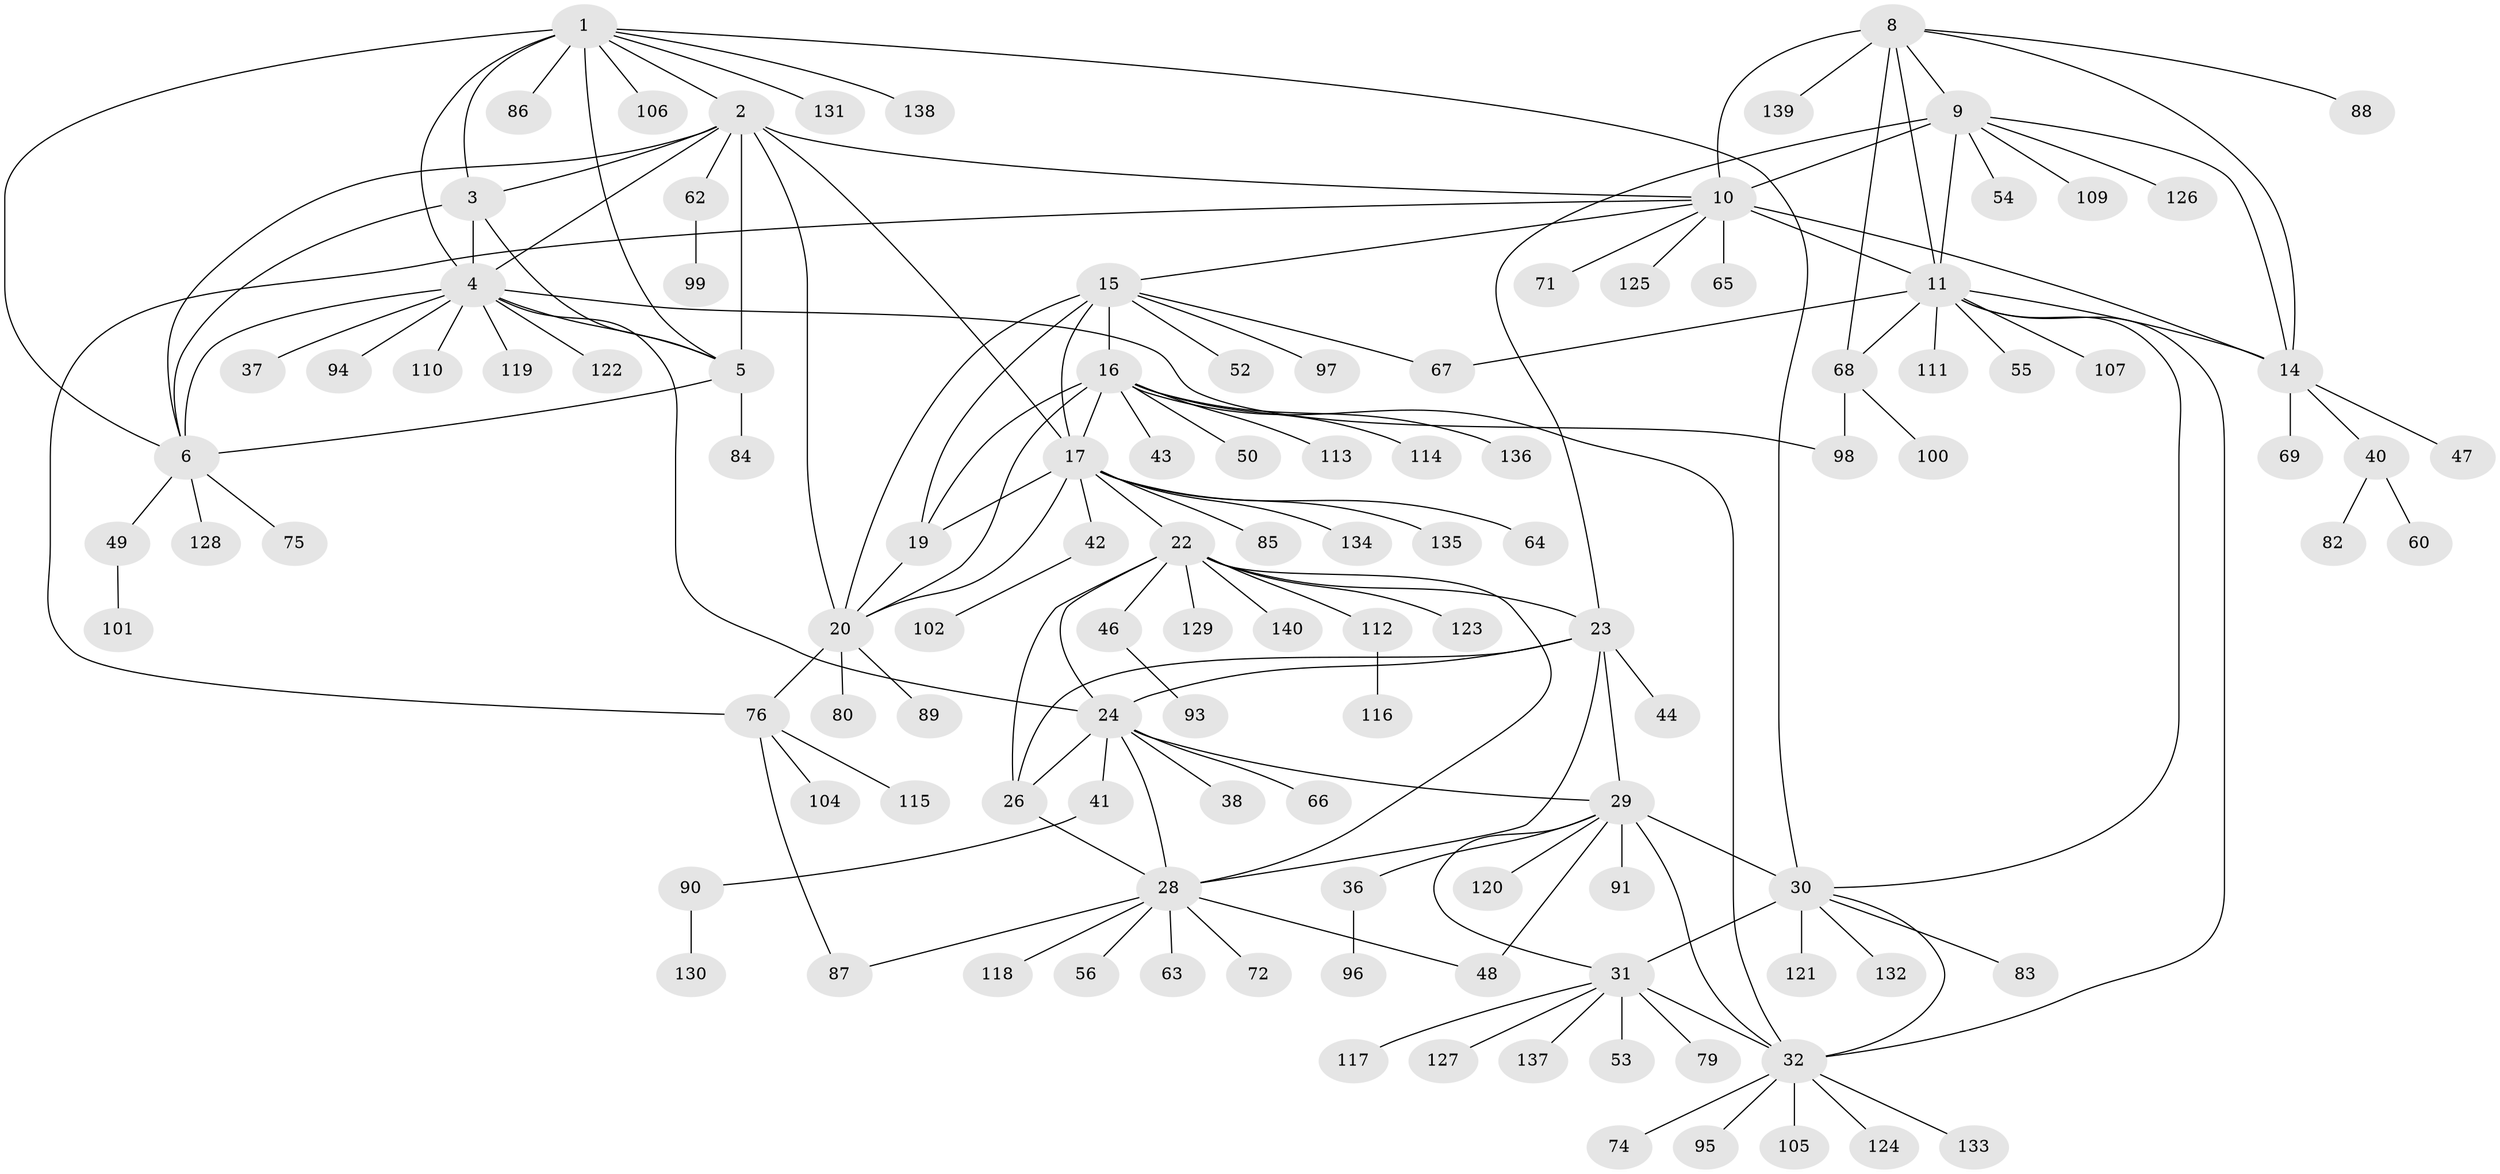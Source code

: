 // Generated by graph-tools (version 1.1) at 2025/24/03/03/25 07:24:13]
// undirected, 115 vertices, 160 edges
graph export_dot {
graph [start="1"]
  node [color=gray90,style=filled];
  1 [super="+70"];
  2 [super="+78"];
  3;
  4 [super="+7"];
  5;
  6 [super="+58"];
  8 [super="+39"];
  9 [super="+13"];
  10 [super="+12"];
  11 [super="+61"];
  14 [super="+77"];
  15 [super="+18"];
  16 [super="+21"];
  17 [super="+51"];
  19 [super="+108"];
  20 [super="+57"];
  22 [super="+25"];
  23 [super="+73"];
  24 [super="+27"];
  26;
  28 [super="+59"];
  29 [super="+45"];
  30 [super="+33"];
  31 [super="+34"];
  32 [super="+35"];
  36 [super="+81"];
  37;
  38;
  40;
  41;
  42;
  43;
  44;
  46;
  47;
  48;
  49;
  50;
  52;
  53;
  54;
  55;
  56;
  60;
  62 [super="+92"];
  63;
  64;
  65 [super="+103"];
  66;
  67;
  68;
  69;
  71;
  72;
  74;
  75;
  76;
  79;
  80;
  82;
  83;
  84;
  85;
  86;
  87;
  88;
  89;
  90;
  91;
  93;
  94;
  95;
  96;
  97;
  98;
  99;
  100;
  101;
  102;
  104;
  105;
  106;
  107;
  109;
  110;
  111;
  112;
  113;
  114;
  115;
  116;
  117;
  118;
  119;
  120;
  121;
  122;
  123;
  124;
  125;
  126;
  127;
  128;
  129;
  130;
  131;
  132;
  133;
  134;
  135;
  136;
  137;
  138;
  139;
  140;
  1 -- 2;
  1 -- 3;
  1 -- 4 [weight=2];
  1 -- 5;
  1 -- 6;
  1 -- 30;
  1 -- 86;
  1 -- 131;
  1 -- 138;
  1 -- 106;
  2 -- 3;
  2 -- 4 [weight=2];
  2 -- 5;
  2 -- 6;
  2 -- 20;
  2 -- 62;
  2 -- 10;
  2 -- 17;
  3 -- 4 [weight=2];
  3 -- 5;
  3 -- 6;
  4 -- 5 [weight=2];
  4 -- 6 [weight=2];
  4 -- 37;
  4 -- 94;
  4 -- 98;
  4 -- 110;
  4 -- 122;
  4 -- 24;
  4 -- 119;
  5 -- 6;
  5 -- 84;
  6 -- 49;
  6 -- 75;
  6 -- 128;
  8 -- 9 [weight=2];
  8 -- 10 [weight=2];
  8 -- 11;
  8 -- 14;
  8 -- 68;
  8 -- 88;
  8 -- 139;
  9 -- 10 [weight=4];
  9 -- 11 [weight=2];
  9 -- 14 [weight=2];
  9 -- 54;
  9 -- 109;
  9 -- 23;
  9 -- 126;
  10 -- 11 [weight=2];
  10 -- 14 [weight=2];
  10 -- 65;
  10 -- 71;
  10 -- 76;
  10 -- 125;
  10 -- 15;
  11 -- 14;
  11 -- 32;
  11 -- 55;
  11 -- 111;
  11 -- 67;
  11 -- 68;
  11 -- 107;
  11 -- 30;
  14 -- 40;
  14 -- 47;
  14 -- 69;
  15 -- 16 [weight=4];
  15 -- 17 [weight=2];
  15 -- 19 [weight=2];
  15 -- 20 [weight=2];
  15 -- 97;
  15 -- 67;
  15 -- 52;
  16 -- 17 [weight=2];
  16 -- 19 [weight=2];
  16 -- 20 [weight=2];
  16 -- 32;
  16 -- 136;
  16 -- 43;
  16 -- 113;
  16 -- 50;
  16 -- 114;
  17 -- 19;
  17 -- 20;
  17 -- 22;
  17 -- 42;
  17 -- 64;
  17 -- 85;
  17 -- 134;
  17 -- 135;
  19 -- 20;
  20 -- 76;
  20 -- 80;
  20 -- 89;
  22 -- 23 [weight=2];
  22 -- 24 [weight=4];
  22 -- 26 [weight=2];
  22 -- 28 [weight=2];
  22 -- 46;
  22 -- 112;
  22 -- 129;
  22 -- 140;
  22 -- 123;
  23 -- 24 [weight=2];
  23 -- 26;
  23 -- 28;
  23 -- 44;
  23 -- 29;
  24 -- 26 [weight=2];
  24 -- 28 [weight=2];
  24 -- 41;
  24 -- 66;
  24 -- 38;
  24 -- 29;
  26 -- 28;
  28 -- 48;
  28 -- 56;
  28 -- 63;
  28 -- 72;
  28 -- 87;
  28 -- 118;
  29 -- 30 [weight=2];
  29 -- 31 [weight=2];
  29 -- 32 [weight=2];
  29 -- 36;
  29 -- 48;
  29 -- 91;
  29 -- 120;
  30 -- 31 [weight=4];
  30 -- 32 [weight=4];
  30 -- 132;
  30 -- 83;
  30 -- 121;
  31 -- 32 [weight=4];
  31 -- 79;
  31 -- 127;
  31 -- 117;
  31 -- 53;
  31 -- 137;
  32 -- 74;
  32 -- 95;
  32 -- 105;
  32 -- 124;
  32 -- 133;
  36 -- 96;
  40 -- 60;
  40 -- 82;
  41 -- 90;
  42 -- 102;
  46 -- 93;
  49 -- 101;
  62 -- 99;
  68 -- 98;
  68 -- 100;
  76 -- 87;
  76 -- 104;
  76 -- 115;
  90 -- 130;
  112 -- 116;
}
